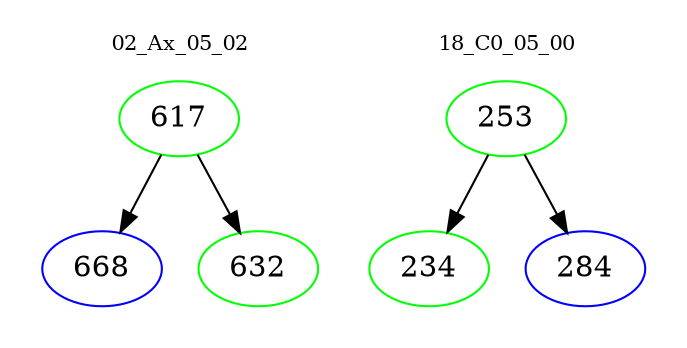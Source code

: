 digraph{
subgraph cluster_0 {
color = white
label = "02_Ax_05_02";
fontsize=10;
T0_617 [label="617", color="green"]
T0_617 -> T0_668 [color="black"]
T0_668 [label="668", color="blue"]
T0_617 -> T0_632 [color="black"]
T0_632 [label="632", color="green"]
}
subgraph cluster_1 {
color = white
label = "18_C0_05_00";
fontsize=10;
T1_253 [label="253", color="green"]
T1_253 -> T1_234 [color="black"]
T1_234 [label="234", color="green"]
T1_253 -> T1_284 [color="black"]
T1_284 [label="284", color="blue"]
}
}
